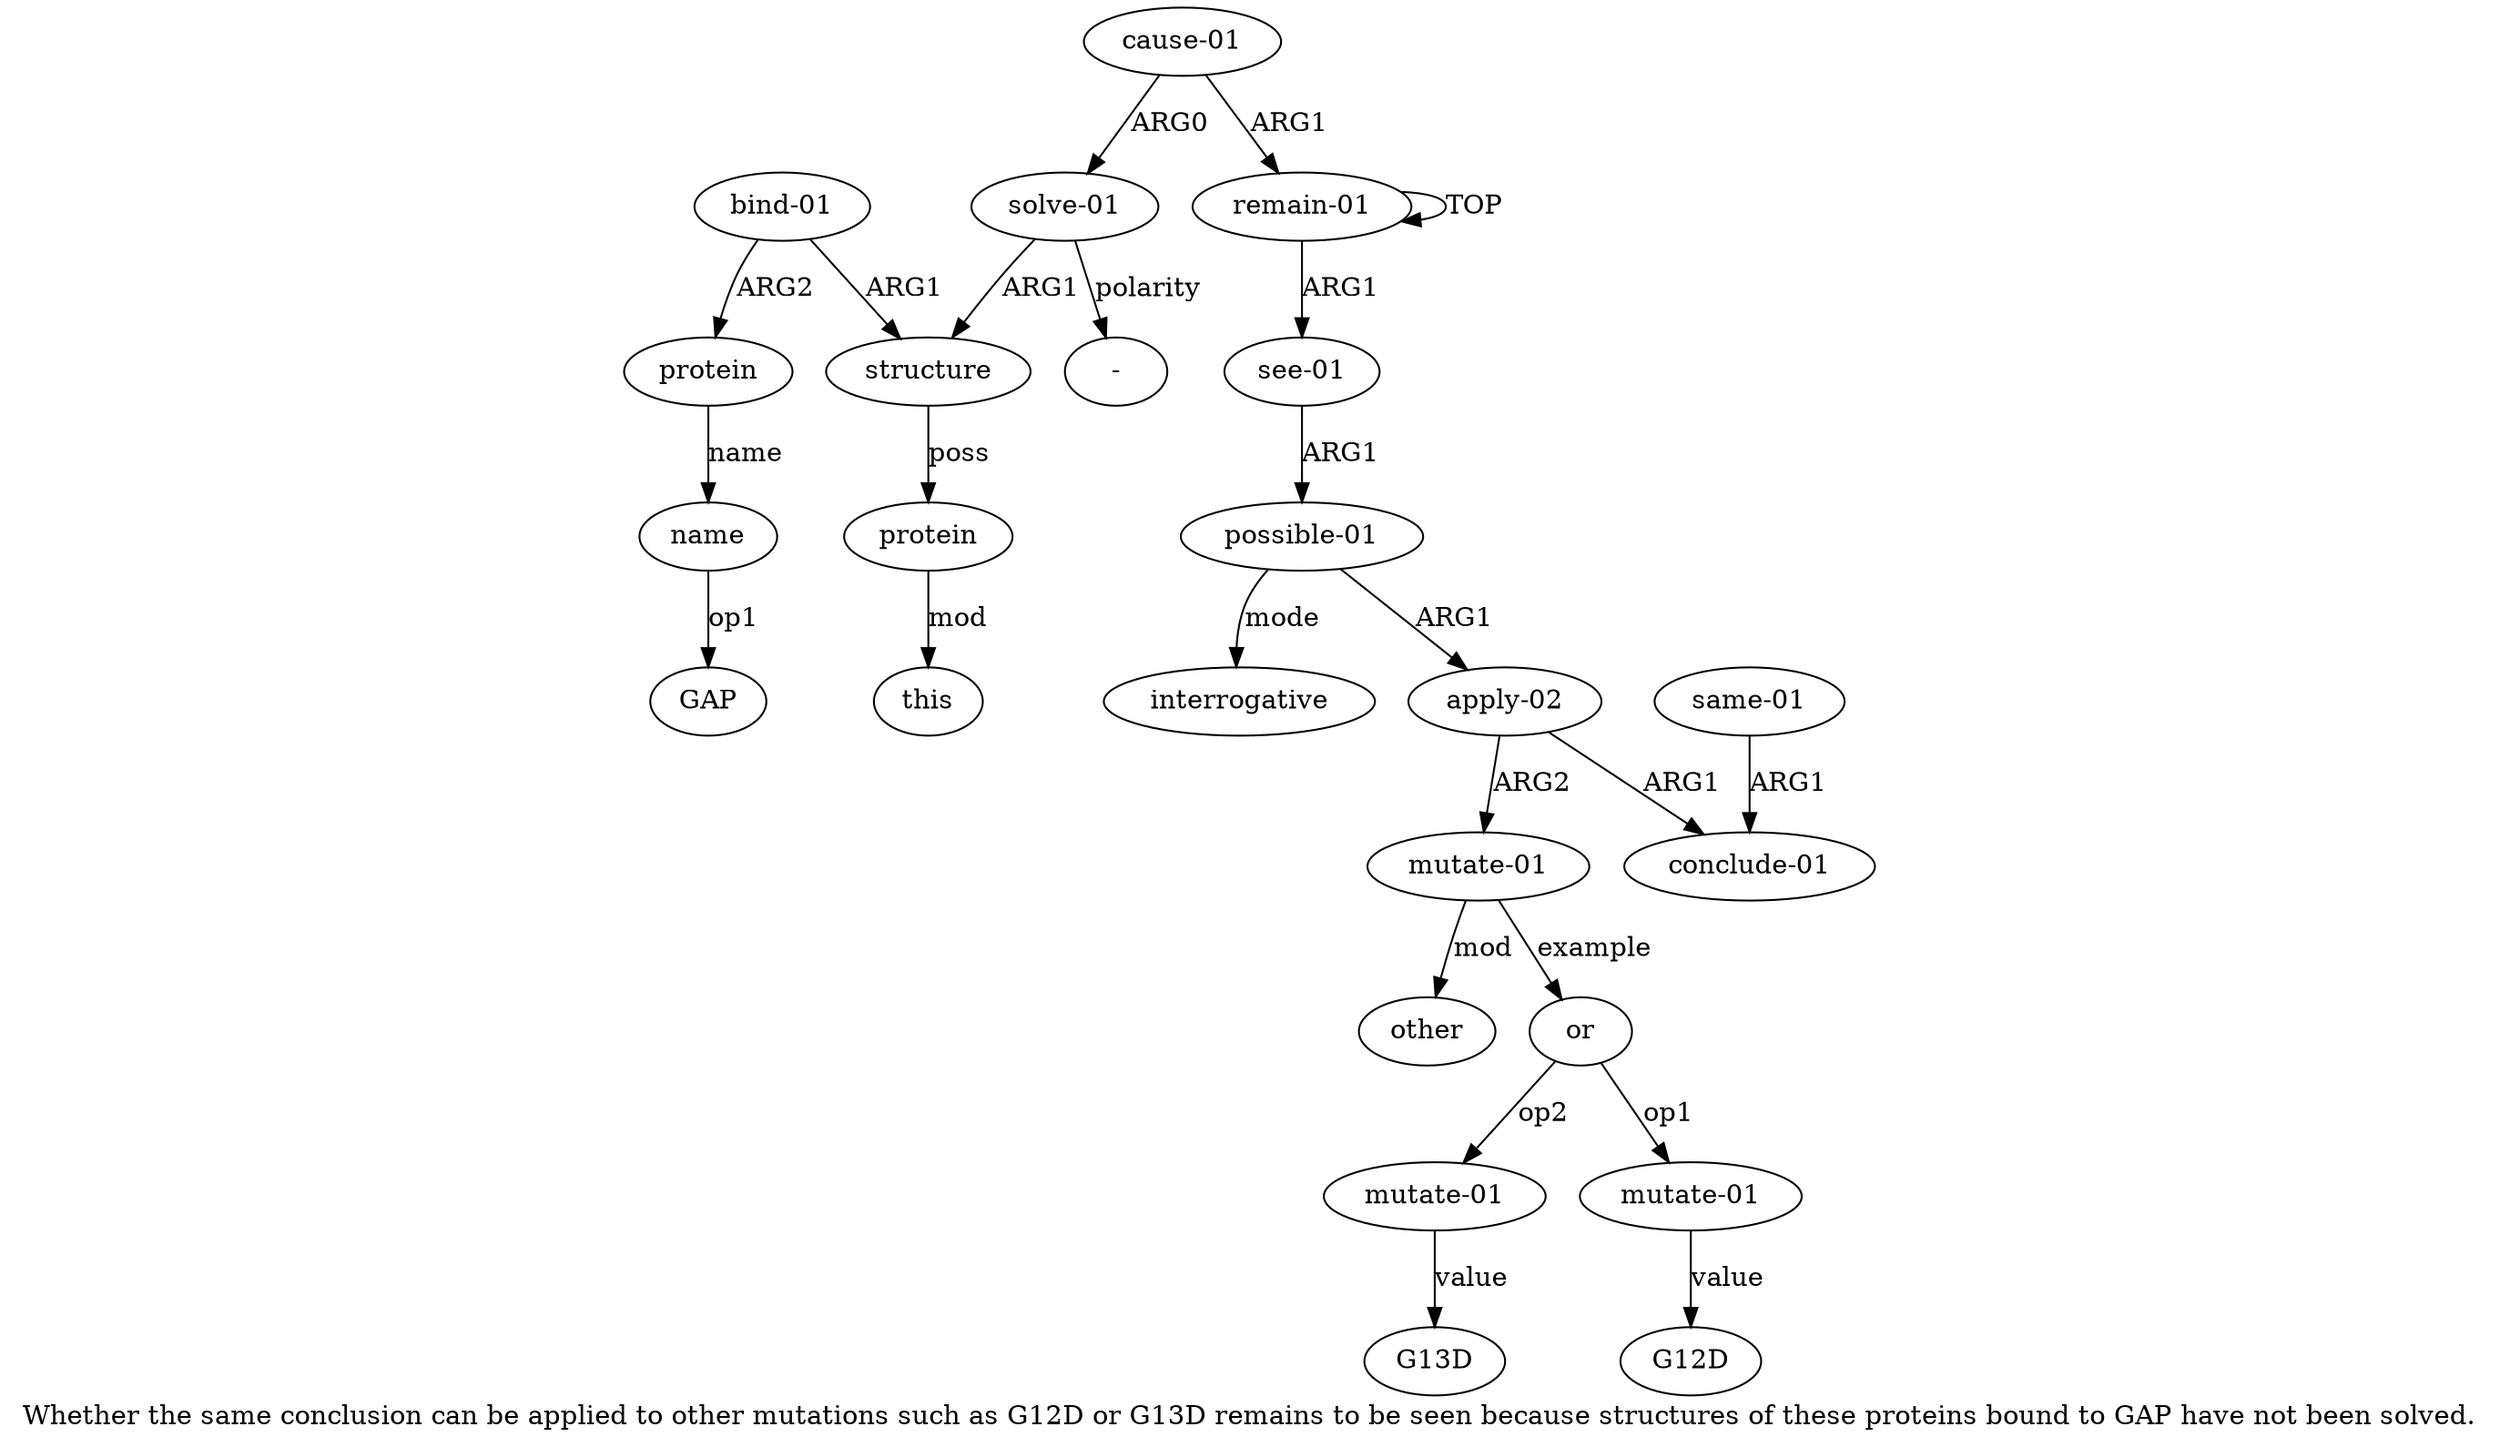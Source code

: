 digraph  {
	graph [label="Whether the same conclusion can be applied to other mutations such as G12D or G13D remains to be seen because structures of these \
proteins bound to GAP have not been solved."];
	node [label="\N"];
	"a18 GAP"	 [color=black,
		gold_ind=-1,
		gold_label=GAP,
		label=GAP,
		test_ind=-1,
		test_label=GAP];
	"a9 G12D"	 [color=black,
		gold_ind=-1,
		gold_label=G12D,
		label=G12D,
		test_ind=-1,
		test_label=G12D];
	"a2 interrogative"	 [color=black,
		gold_ind=-1,
		gold_label=interrogative,
		label=interrogative,
		test_ind=-1,
		test_label=interrogative];
	a15	 [color=black,
		gold_ind=15,
		gold_label=this,
		label=this,
		test_ind=15,
		test_label=this];
	a14	 [color=black,
		gold_ind=14,
		gold_label=protein,
		label=protein,
		test_ind=14,
		test_label=protein];
	a14 -> a15 [key=0,
	color=black,
	gold_label=mod,
	label=mod,
	test_label=mod];
a17 [color=black,
	gold_ind=17,
	gold_label=protein,
	label=protein,
	test_ind=17,
	test_label=protein];
a18 [color=black,
	gold_ind=18,
	gold_label=name,
	label=name,
	test_ind=18,
	test_label=name];
a17 -> a18 [key=0,
color=black,
gold_label=name,
label=name,
test_label=name];
a16 [color=black,
gold_ind=16,
gold_label="bind-01",
label="bind-01",
test_ind=16,
test_label="bind-01"];
a16 -> a17 [key=0,
color=black,
gold_label=ARG2,
label=ARG2,
test_label=ARG2];
a13 [color=black,
gold_ind=13,
gold_label=structure,
label=structure,
test_ind=13,
test_label=structure];
a16 -> a13 [key=0,
color=black,
gold_label=ARG1,
label=ARG1,
test_label=ARG1];
a11 [color=black,
gold_ind=11,
gold_label="cause-01",
label="cause-01",
test_ind=11,
test_label="cause-01"];
a12 [color=black,
gold_ind=12,
gold_label="solve-01",
label="solve-01",
test_ind=12,
test_label="solve-01"];
a11 -> a12 [key=0,
color=black,
gold_label=ARG0,
label=ARG0,
test_label=ARG0];
a0 [color=black,
gold_ind=0,
gold_label="remain-01",
label="remain-01",
test_ind=0,
test_label="remain-01"];
a11 -> a0 [key=0,
color=black,
gold_label=ARG1,
label=ARG1,
test_label=ARG1];
a10 [color=black,
gold_ind=10,
gold_label="mutate-01",
label="mutate-01",
test_ind=10,
test_label="mutate-01"];
"a10 G13D" [color=black,
gold_ind=-1,
gold_label=G13D,
label=G13D,
test_ind=-1,
test_label=G13D];
a10 -> "a10 G13D" [key=0,
color=black,
gold_label=value,
label=value,
test_label=value];
a13 -> a14 [key=0,
color=black,
gold_label=poss,
label=poss,
test_label=poss];
a12 -> a13 [key=0,
color=black,
gold_label=ARG1,
label=ARG1,
test_label=ARG1];
"a12 -" [color=black,
gold_ind=-1,
gold_label="-",
label="-",
test_ind=-1,
test_label="-"];
a12 -> "a12 -" [key=0,
color=black,
gold_label=polarity,
label=polarity,
test_label=polarity];
a18 -> "a18 GAP" [key=0,
color=black,
gold_label=op1,
label=op1,
test_label=op1];
a1 [color=black,
gold_ind=1,
gold_label="see-01",
label="see-01",
test_ind=1,
test_label="see-01"];
a2 [color=black,
gold_ind=2,
gold_label="possible-01",
label="possible-01",
test_ind=2,
test_label="possible-01"];
a1 -> a2 [key=0,
color=black,
gold_label=ARG1,
label=ARG1,
test_label=ARG1];
a0 -> a1 [key=0,
color=black,
gold_label=ARG1,
label=ARG1,
test_label=ARG1];
a0 -> a0 [key=0,
color=black,
gold_label=TOP,
label=TOP,
test_label=TOP];
a3 [color=black,
gold_ind=3,
gold_label="apply-02",
label="apply-02",
test_ind=3,
test_label="apply-02"];
a4 [color=black,
gold_ind=4,
gold_label="conclude-01",
label="conclude-01",
test_ind=4,
test_label="conclude-01"];
a3 -> a4 [key=0,
color=black,
gold_label=ARG1,
label=ARG1,
test_label=ARG1];
a6 [color=black,
gold_ind=6,
gold_label="mutate-01",
label="mutate-01",
test_ind=6,
test_label="mutate-01"];
a3 -> a6 [key=0,
color=black,
gold_label=ARG2,
label=ARG2,
test_label=ARG2];
a2 -> "a2 interrogative" [key=0,
color=black,
gold_label=mode,
label=mode,
test_label=mode];
a2 -> a3 [key=0,
color=black,
gold_label=ARG1,
label=ARG1,
test_label=ARG1];
a5 [color=black,
gold_ind=5,
gold_label="same-01",
label="same-01",
test_ind=5,
test_label="same-01"];
a5 -> a4 [key=0,
color=black,
gold_label=ARG1,
label=ARG1,
test_label=ARG1];
a7 [color=black,
gold_ind=7,
gold_label=other,
label=other,
test_ind=7,
test_label=other];
a6 -> a7 [key=0,
color=black,
gold_label=mod,
label=mod,
test_label=mod];
a8 [color=black,
gold_ind=8,
gold_label=or,
label=or,
test_ind=8,
test_label=or];
a6 -> a8 [key=0,
color=black,
gold_label=example,
label=example,
test_label=example];
a9 [color=black,
gold_ind=9,
gold_label="mutate-01",
label="mutate-01",
test_ind=9,
test_label="mutate-01"];
a9 -> "a9 G12D" [key=0,
color=black,
gold_label=value,
label=value,
test_label=value];
a8 -> a10 [key=0,
color=black,
gold_label=op2,
label=op2,
test_label=op2];
a8 -> a9 [key=0,
color=black,
gold_label=op1,
label=op1,
test_label=op1];
}
